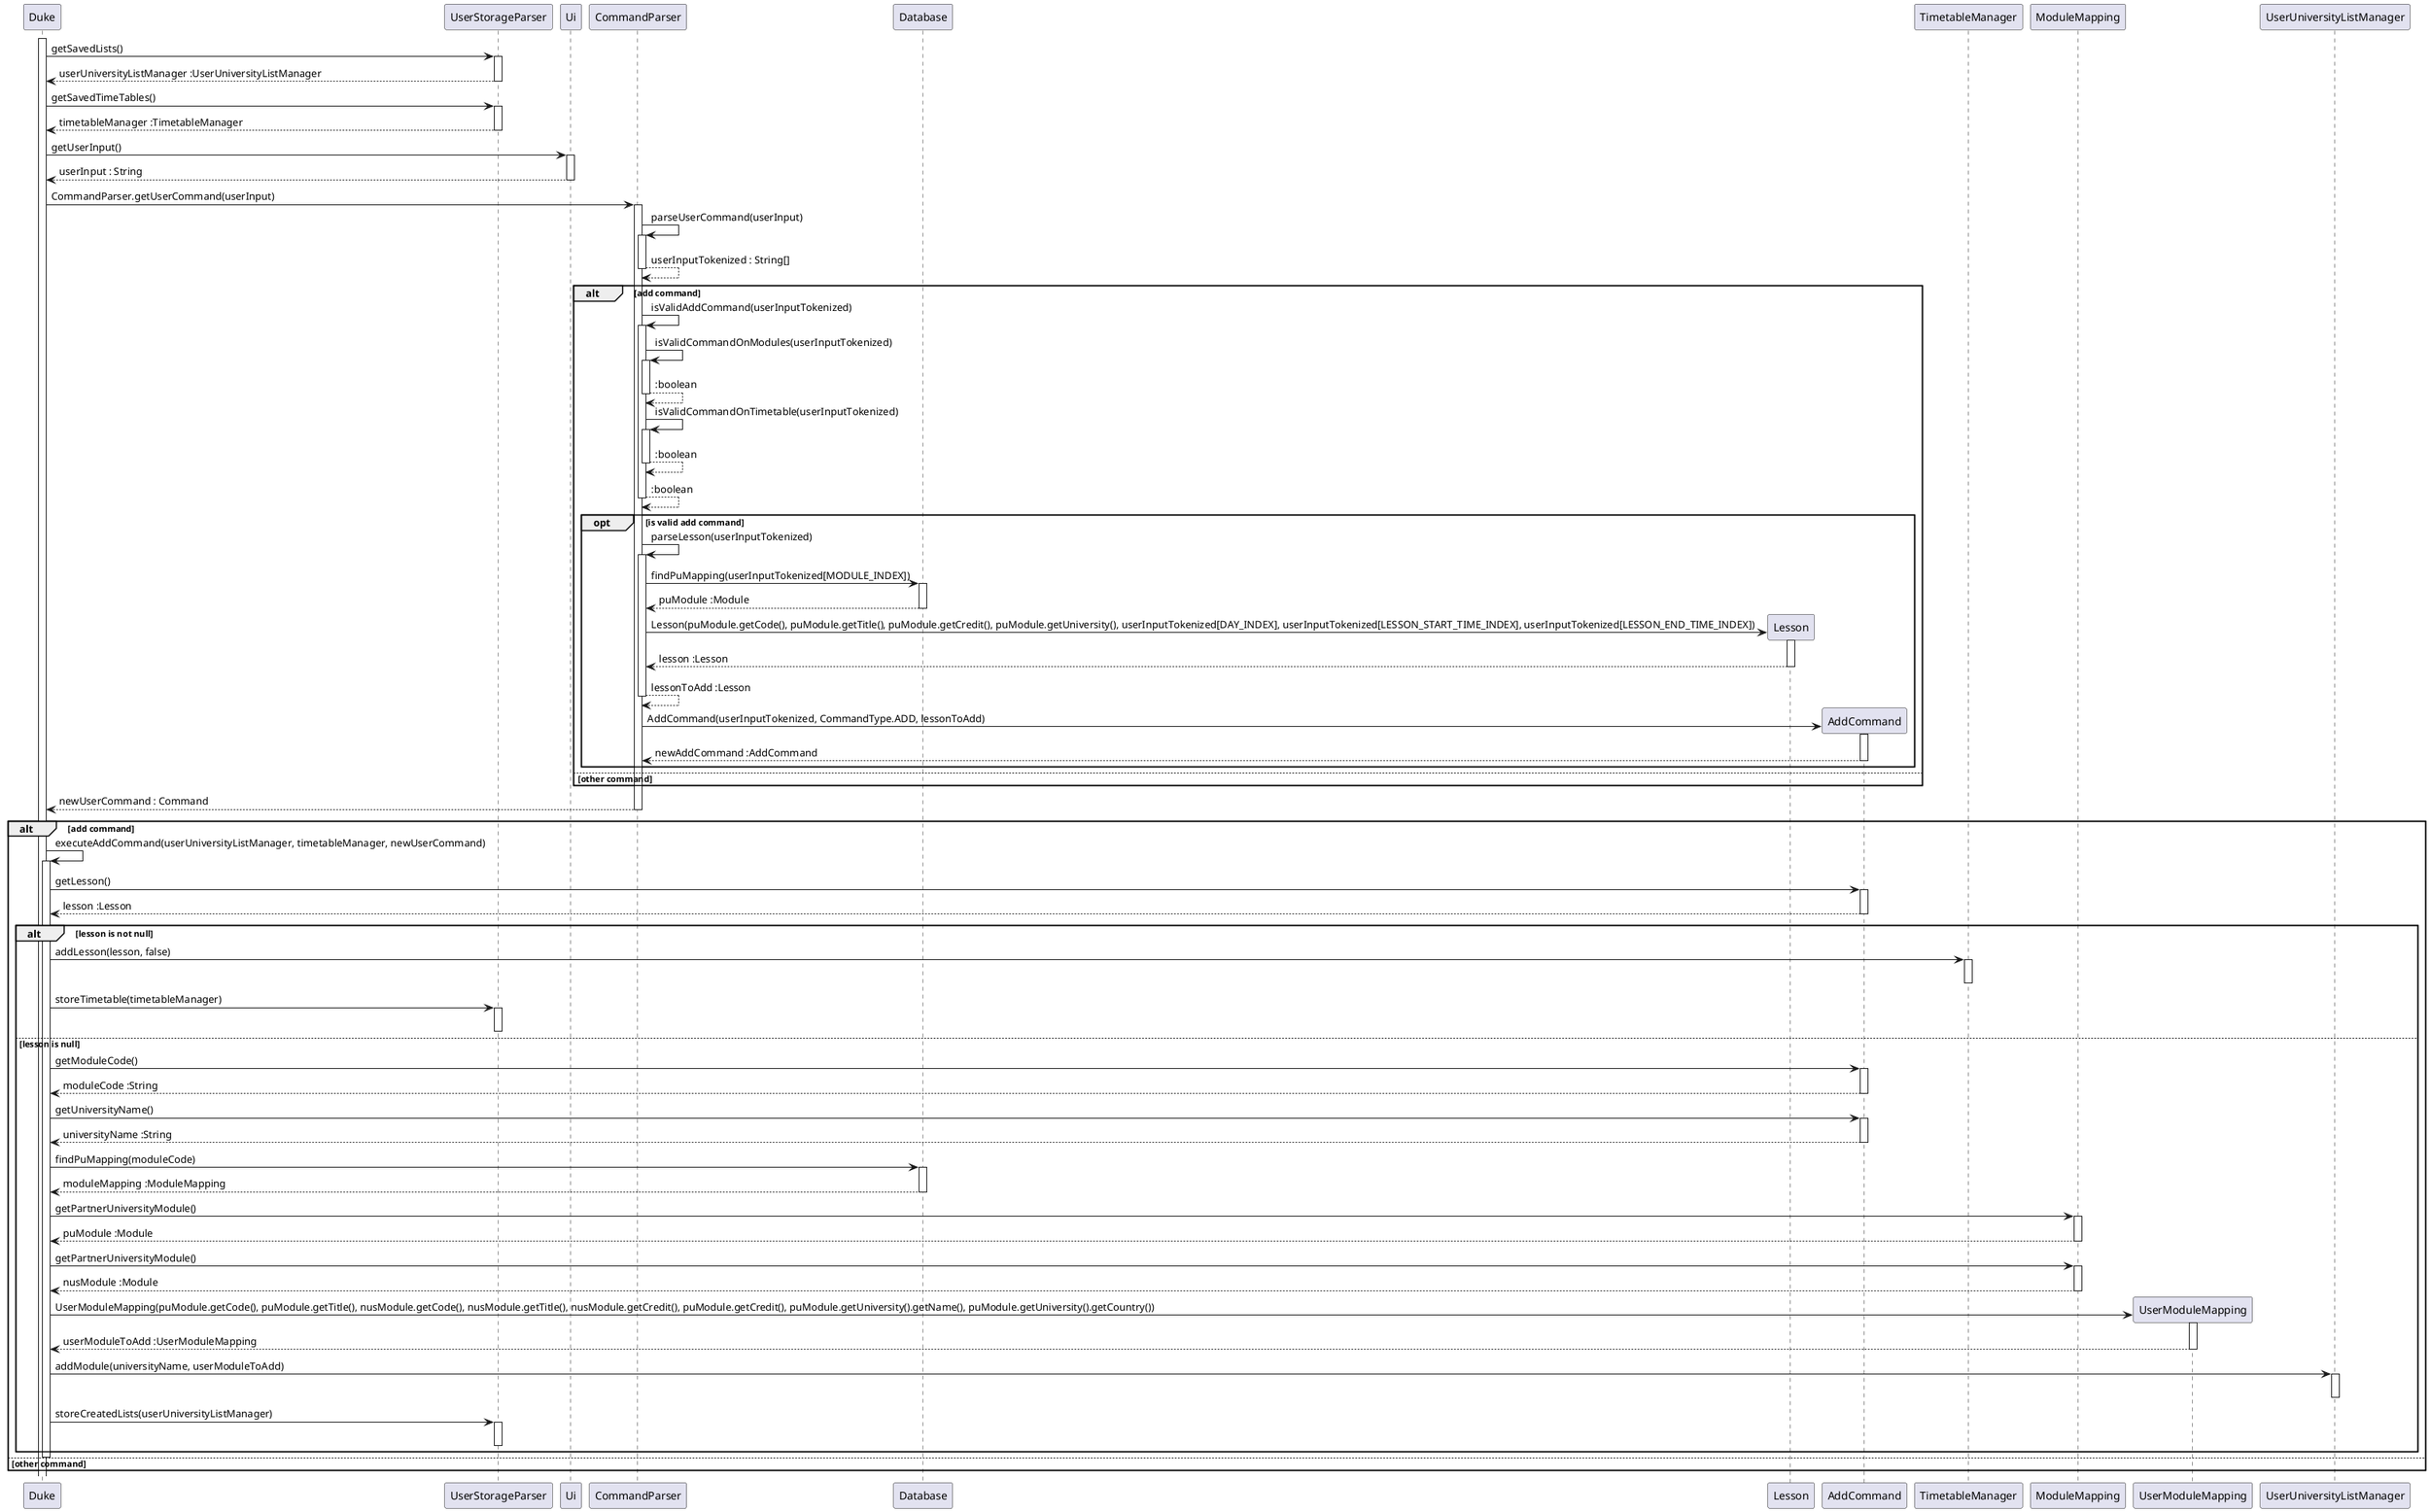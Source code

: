 @startuml

activate Duke

Duke -> UserStorageParser : getSavedLists()
activate UserStorageParser

UserStorageParser --> Duke : userUniversityListManager :UserUniversityListManager
deactivate UserStorageParser

Duke -> UserStorageParser : getSavedTimeTables()
activate UserStorageParser

UserStorageParser --> Duke : timetableManager :TimetableManager
deactivate UserStorageParser

Duke -> Ui : getUserInput()
activate Ui

Ui --> Duke : userInput : String
deactivate Ui

Duke -> CommandParser : CommandParser.getUserCommand(userInput)
activate CommandParser

CommandParser -> CommandParser : parseUserCommand(userInput)
activate CommandParser

CommandParser --> CommandParser : userInputTokenized : String[]
deactivate CommandParser

alt add command

    CommandParser -> CommandParser : isValidAddCommand(userInputTokenized)
    activate CommandParser

    CommandParser -> CommandParser : isValidCommandOnModules(userInputTokenized)
    activate CommandParser

    CommandParser --> CommandParser : :boolean
    deactivate CommandParser

    CommandParser -> CommandParser : isValidCommandOnTimetable(userInputTokenized)
    activate CommandParser

    CommandParser --> CommandParser : :boolean
    deactivate CommandParser

    CommandParser --> CommandParser : :boolean
    deactivate CommandParser

    opt is valid add command
        CommandParser -> CommandParser : parseLesson(userInputTokenized)
        activate CommandParser

        CommandParser -> Database : findPuMapping(userInputTokenized[MODULE_INDEX])
        activate Database

        Database --> CommandParser : puModule :Module
        deactivate Database

        create Lesson
        CommandParser -> Lesson : Lesson(puModule.getCode(), puModule.getTitle(), puModule.getCredit(), puModule.getUniversity(), userInputTokenized[DAY_INDEX], userInputTokenized[LESSON_START_TIME_INDEX], userInputTokenized[LESSON_END_TIME_INDEX])
        activate Lesson

        Lesson --> CommandParser : lesson :Lesson
        deactivate Lesson

        CommandParser --> CommandParser : lessonToAdd :Lesson
        deactivate CommandParser

        create AddCommand
        CommandParser -> AddCommand : AddCommand(userInputTokenized, CommandType.ADD, lessonToAdd)
        activate AddCommand

        AddCommand --> CommandParser : newAddCommand :AddCommand
        deactivate AddCommand
    end

else other command

end

CommandParser --> Duke : newUserCommand : Command
deactivate CommandParser

alt add command

Duke -> Duke : executeAddCommand(userUniversityListManager, timetableManager, newUserCommand)
activate Duke

    Duke -> AddCommand : getLesson()
    activate AddCommand

    AddCommand --> Duke : lesson :Lesson
    deactivate AddCommand

    alt lesson is not null
    Duke -> TimetableManager : addLesson(lesson, false)
    activate TimetableManager

    deactivate TimetableManager

    Duke -> UserStorageParser : storeTimetable(timetableManager)
    activate UserStorageParser

    deactivate UserStorageParser

    else lesson is null
    Duke -> AddCommand : getModuleCode()
    activate AddCommand

    AddCommand --> Duke : moduleCode :String
    deactivate AddCommand

    Duke -> AddCommand : getUniversityName()
    activate AddCommand

    AddCommand --> Duke : universityName :String
    deactivate AddCommand

    Duke -> Database : findPuMapping(moduleCode)
    activate Database

    Database --> Duke : moduleMapping :ModuleMapping
    deactivate Database

    Duke -> ModuleMapping : getPartnerUniversityModule()
    activate ModuleMapping

    ModuleMapping --> Duke : puModule :Module
    deactivate ModuleMapping

    Duke -> ModuleMapping : getPartnerUniversityModule()
    activate ModuleMapping

    ModuleMapping --> Duke : nusModule :Module
    deactivate ModuleMapping

    create UserModuleMapping
    Duke -> UserModuleMapping : UserModuleMapping(puModule.getCode(), puModule.getTitle(), nusModule.getCode(), nusModule.getTitle(), nusModule.getCredit(), puModule.getCredit(), puModule.getUniversity().getName(), puModule.getUniversity().getCountry())
    activate UserModuleMapping

    UserModuleMapping --> Duke : userModuleToAdd :UserModuleMapping
    deactivate UserModuleMapping


    Duke -> UserUniversityListManager : addModule(universityName, userModuleToAdd)
    activate UserUniversityListManager

    deactivate UserUniversityListManager

    Duke -> UserStorageParser : storeCreatedLists(userUniversityListManager)
    activate UserStorageParser

    deactivate UserStorageParser

    end

deactivate Duke
else other command
end


@enduml